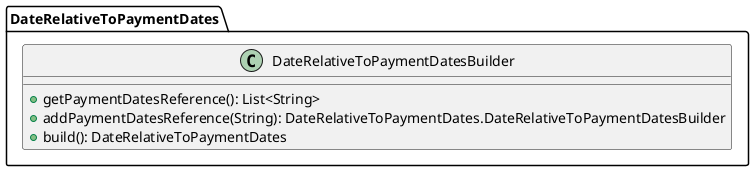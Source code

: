@startuml

    class DateRelativeToPaymentDates.DateRelativeToPaymentDatesBuilder [[DateRelativeToPaymentDates.DateRelativeToPaymentDatesBuilder.html]] {
        +getPaymentDatesReference(): List<String>
        +addPaymentDatesReference(String): DateRelativeToPaymentDates.DateRelativeToPaymentDatesBuilder
        +build(): DateRelativeToPaymentDates
    }

@enduml
